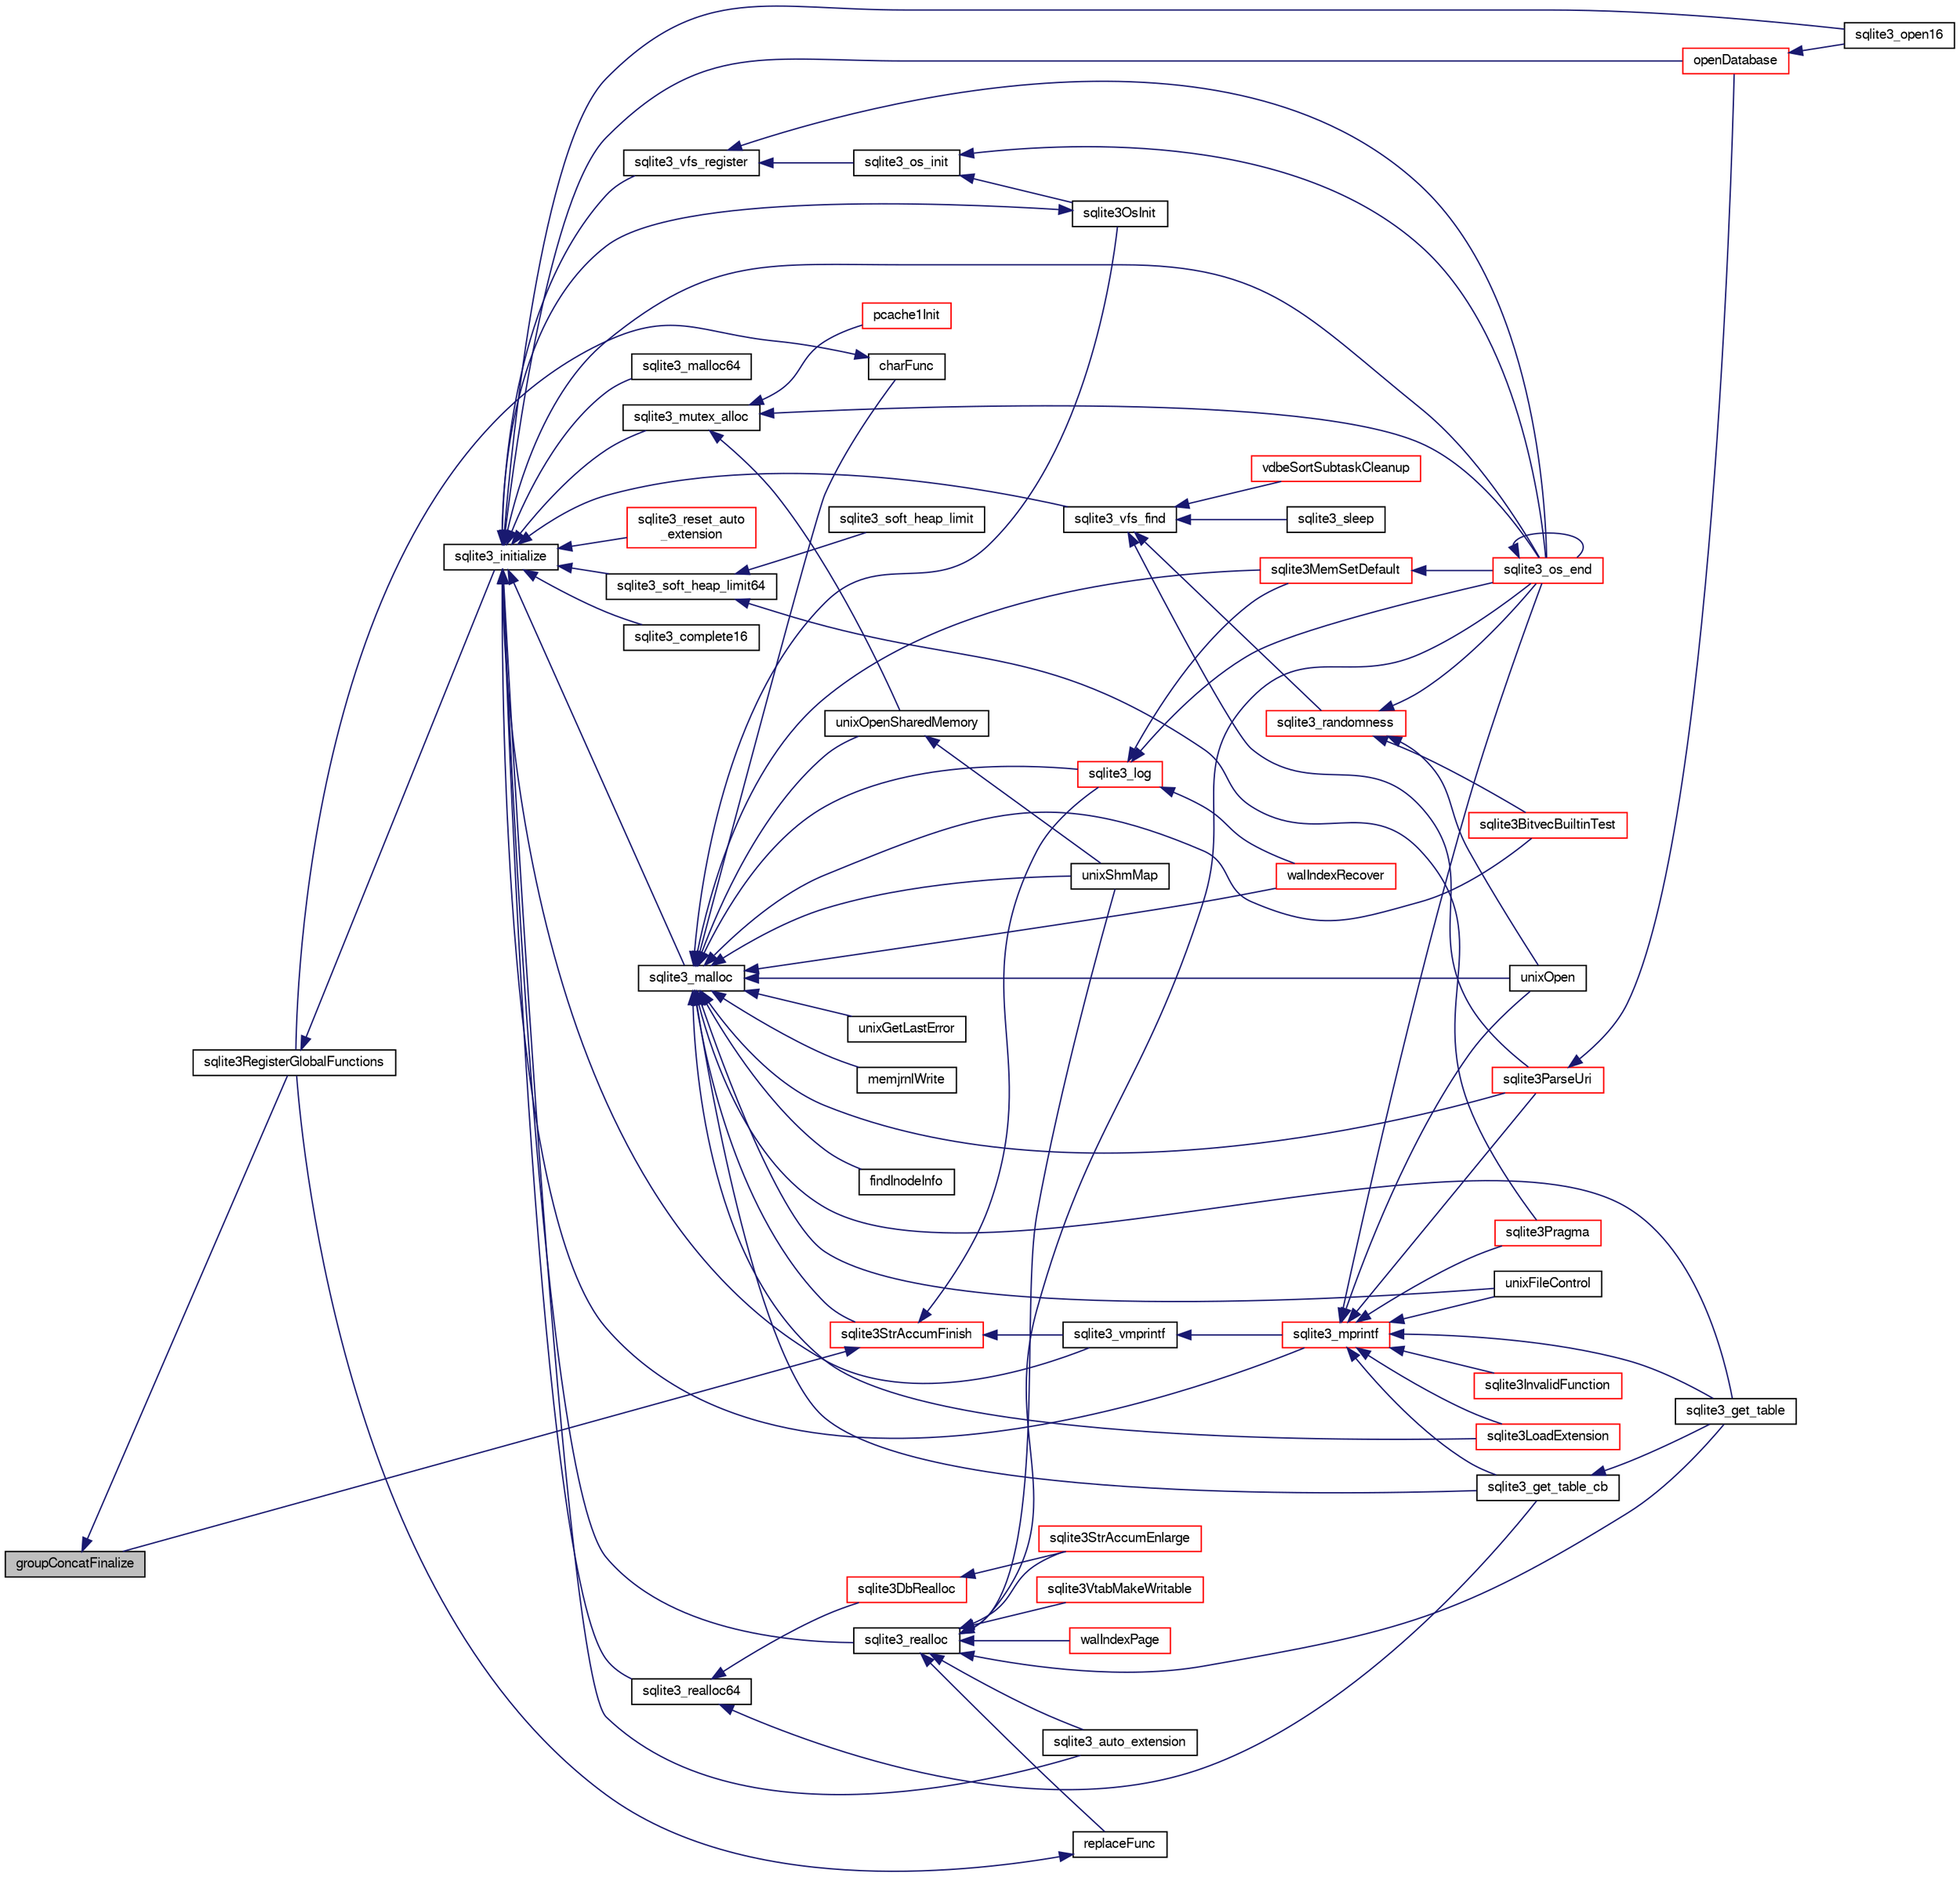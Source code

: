 digraph "groupConcatFinalize"
{
  edge [fontname="FreeSans",fontsize="10",labelfontname="FreeSans",labelfontsize="10"];
  node [fontname="FreeSans",fontsize="10",shape=record];
  rankdir="LR";
  Node133702 [label="groupConcatFinalize",height=0.2,width=0.4,color="black", fillcolor="grey75", style="filled", fontcolor="black"];
  Node133702 -> Node133703 [dir="back",color="midnightblue",fontsize="10",style="solid",fontname="FreeSans"];
  Node133703 [label="sqlite3RegisterGlobalFunctions",height=0.2,width=0.4,color="black", fillcolor="white", style="filled",URL="$sqlite3_8c.html#a9f75bd111010f29e1b8d74344473c4ec"];
  Node133703 -> Node133704 [dir="back",color="midnightblue",fontsize="10",style="solid",fontname="FreeSans"];
  Node133704 [label="sqlite3_initialize",height=0.2,width=0.4,color="black", fillcolor="white", style="filled",URL="$sqlite3_8h.html#ab0c0ee2d5d4cf8b28e9572296a8861df"];
  Node133704 -> Node133705 [dir="back",color="midnightblue",fontsize="10",style="solid",fontname="FreeSans"];
  Node133705 [label="sqlite3_vfs_find",height=0.2,width=0.4,color="black", fillcolor="white", style="filled",URL="$sqlite3_8h.html#ac201a26de3dfa1d6deb8069eb8d95627"];
  Node133705 -> Node133706 [dir="back",color="midnightblue",fontsize="10",style="solid",fontname="FreeSans"];
  Node133706 [label="sqlite3_randomness",height=0.2,width=0.4,color="red", fillcolor="white", style="filled",URL="$sqlite3_8h.html#aa452ad88657d4606e137b09c4e9315c7"];
  Node133706 -> Node133710 [dir="back",color="midnightblue",fontsize="10",style="solid",fontname="FreeSans"];
  Node133710 [label="unixOpen",height=0.2,width=0.4,color="black", fillcolor="white", style="filled",URL="$sqlite3_8c.html#a8ed5efc47b6e14f7805cd1bb9b215775"];
  Node133706 -> Node133711 [dir="back",color="midnightblue",fontsize="10",style="solid",fontname="FreeSans"];
  Node133711 [label="sqlite3_os_end",height=0.2,width=0.4,color="red", fillcolor="white", style="filled",URL="$sqlite3_8h.html#a2288c95881ecca13d994e42b6a958906"];
  Node133711 -> Node133711 [dir="back",color="midnightblue",fontsize="10",style="solid",fontname="FreeSans"];
  Node133706 -> Node133713 [dir="back",color="midnightblue",fontsize="10",style="solid",fontname="FreeSans"];
  Node133713 [label="sqlite3BitvecBuiltinTest",height=0.2,width=0.4,color="red", fillcolor="white", style="filled",URL="$sqlite3_8c.html#a9b4e3e921ce1ede6f10a9106c034ff9b"];
  Node133705 -> Node134109 [dir="back",color="midnightblue",fontsize="10",style="solid",fontname="FreeSans"];
  Node134109 [label="vdbeSortSubtaskCleanup",height=0.2,width=0.4,color="red", fillcolor="white", style="filled",URL="$sqlite3_8c.html#abc8ce4c3ef58cc10f5b27642aab32b30"];
  Node133705 -> Node134112 [dir="back",color="midnightblue",fontsize="10",style="solid",fontname="FreeSans"];
  Node134112 [label="sqlite3ParseUri",height=0.2,width=0.4,color="red", fillcolor="white", style="filled",URL="$sqlite3_8c.html#aaa912f29a67460d8b2186c97056e8767"];
  Node134112 -> Node133955 [dir="back",color="midnightblue",fontsize="10",style="solid",fontname="FreeSans"];
  Node133955 [label="openDatabase",height=0.2,width=0.4,color="red", fillcolor="white", style="filled",URL="$sqlite3_8c.html#a6a9c3bc3a64234e863413f41db473758"];
  Node133955 -> Node133958 [dir="back",color="midnightblue",fontsize="10",style="solid",fontname="FreeSans"];
  Node133958 [label="sqlite3_open16",height=0.2,width=0.4,color="black", fillcolor="white", style="filled",URL="$sqlite3_8h.html#adbc401bb96713f32e553db32f6f3ca33"];
  Node133705 -> Node134113 [dir="back",color="midnightblue",fontsize="10",style="solid",fontname="FreeSans"];
  Node134113 [label="sqlite3_sleep",height=0.2,width=0.4,color="black", fillcolor="white", style="filled",URL="$sqlite3_8h.html#ad0c133ddbbecb6433f3c6ebef8966efa"];
  Node133704 -> Node134114 [dir="back",color="midnightblue",fontsize="10",style="solid",fontname="FreeSans"];
  Node134114 [label="sqlite3_vfs_register",height=0.2,width=0.4,color="black", fillcolor="white", style="filled",URL="$sqlite3_8h.html#a7184b289ccd4c4c7200589137d88c4ae"];
  Node134114 -> Node134115 [dir="back",color="midnightblue",fontsize="10",style="solid",fontname="FreeSans"];
  Node134115 [label="sqlite3_os_init",height=0.2,width=0.4,color="black", fillcolor="white", style="filled",URL="$sqlite3_8h.html#acebc2290d00a32d3afe2361f2979038b"];
  Node134115 -> Node134116 [dir="back",color="midnightblue",fontsize="10",style="solid",fontname="FreeSans"];
  Node134116 [label="sqlite3OsInit",height=0.2,width=0.4,color="black", fillcolor="white", style="filled",URL="$sqlite3_8c.html#afeaa886fe1ca086a30fd278b1d069762"];
  Node134116 -> Node133704 [dir="back",color="midnightblue",fontsize="10",style="solid",fontname="FreeSans"];
  Node134115 -> Node133711 [dir="back",color="midnightblue",fontsize="10",style="solid",fontname="FreeSans"];
  Node134114 -> Node133711 [dir="back",color="midnightblue",fontsize="10",style="solid",fontname="FreeSans"];
  Node133704 -> Node134117 [dir="back",color="midnightblue",fontsize="10",style="solid",fontname="FreeSans"];
  Node134117 [label="sqlite3_mutex_alloc",height=0.2,width=0.4,color="black", fillcolor="white", style="filled",URL="$sqlite3_8h.html#aa3f89418cd18e99596435c958b29b650"];
  Node134117 -> Node134118 [dir="back",color="midnightblue",fontsize="10",style="solid",fontname="FreeSans"];
  Node134118 [label="unixOpenSharedMemory",height=0.2,width=0.4,color="black", fillcolor="white", style="filled",URL="$sqlite3_8c.html#a30775afa2e08ca6ddc7853326afed7c7"];
  Node134118 -> Node134119 [dir="back",color="midnightblue",fontsize="10",style="solid",fontname="FreeSans"];
  Node134119 [label="unixShmMap",height=0.2,width=0.4,color="black", fillcolor="white", style="filled",URL="$sqlite3_8c.html#aeaa77f0ab08a4f4ee5f86e8c9727e974"];
  Node134117 -> Node133711 [dir="back",color="midnightblue",fontsize="10",style="solid",fontname="FreeSans"];
  Node134117 -> Node134120 [dir="back",color="midnightblue",fontsize="10",style="solid",fontname="FreeSans"];
  Node134120 [label="pcache1Init",height=0.2,width=0.4,color="red", fillcolor="white", style="filled",URL="$sqlite3_8c.html#a05e9c1daf3dd812db1d769b69b20e069"];
  Node133704 -> Node134190 [dir="back",color="midnightblue",fontsize="10",style="solid",fontname="FreeSans"];
  Node134190 [label="sqlite3_soft_heap_limit64",height=0.2,width=0.4,color="black", fillcolor="white", style="filled",URL="$sqlite3_8h.html#ab37b3a4d1652e3acb2c43d1252e6b852"];
  Node134190 -> Node134191 [dir="back",color="midnightblue",fontsize="10",style="solid",fontname="FreeSans"];
  Node134191 [label="sqlite3_soft_heap_limit",height=0.2,width=0.4,color="black", fillcolor="white", style="filled",URL="$sqlite3_8h.html#a18c3472581de3072201723e798524fdc"];
  Node134190 -> Node133798 [dir="back",color="midnightblue",fontsize="10",style="solid",fontname="FreeSans"];
  Node133798 [label="sqlite3Pragma",height=0.2,width=0.4,color="red", fillcolor="white", style="filled",URL="$sqlite3_8c.html#a111391370f58f8e6a6eca51fd34d62ed"];
  Node133704 -> Node134192 [dir="back",color="midnightblue",fontsize="10",style="solid",fontname="FreeSans"];
  Node134192 [label="sqlite3_malloc",height=0.2,width=0.4,color="black", fillcolor="white", style="filled",URL="$sqlite3_8h.html#a510e31845345737f17d86ce0b2328356"];
  Node134192 -> Node134116 [dir="back",color="midnightblue",fontsize="10",style="solid",fontname="FreeSans"];
  Node134192 -> Node134188 [dir="back",color="midnightblue",fontsize="10",style="solid",fontname="FreeSans"];
  Node134188 [label="sqlite3MemSetDefault",height=0.2,width=0.4,color="red", fillcolor="white", style="filled",URL="$sqlite3_8c.html#a162fbfd727e92c5f8f72625b5ff62549"];
  Node134188 -> Node133711 [dir="back",color="midnightblue",fontsize="10",style="solid",fontname="FreeSans"];
  Node134192 -> Node134193 [dir="back",color="midnightblue",fontsize="10",style="solid",fontname="FreeSans"];
  Node134193 [label="sqlite3StrAccumFinish",height=0.2,width=0.4,color="red", fillcolor="white", style="filled",URL="$sqlite3_8c.html#adb7f26b10ac1b847db6f000ef4c2e2ba"];
  Node134193 -> Node134267 [dir="back",color="midnightblue",fontsize="10",style="solid",fontname="FreeSans"];
  Node134267 [label="sqlite3_vmprintf",height=0.2,width=0.4,color="black", fillcolor="white", style="filled",URL="$sqlite3_8h.html#ac240de67ddf003828f16a6d9dd3fa3ca"];
  Node134267 -> Node134268 [dir="back",color="midnightblue",fontsize="10",style="solid",fontname="FreeSans"];
  Node134268 [label="sqlite3_mprintf",height=0.2,width=0.4,color="red", fillcolor="white", style="filled",URL="$sqlite3_8h.html#a9533933e57f7ccbb48c32041ce3a8862"];
  Node134268 -> Node133709 [dir="back",color="midnightblue",fontsize="10",style="solid",fontname="FreeSans"];
  Node133709 [label="unixFileControl",height=0.2,width=0.4,color="black", fillcolor="white", style="filled",URL="$sqlite3_8c.html#ad71f213fa385cc58f307cefd953c03ae"];
  Node134268 -> Node133710 [dir="back",color="midnightblue",fontsize="10",style="solid",fontname="FreeSans"];
  Node134268 -> Node133711 [dir="back",color="midnightblue",fontsize="10",style="solid",fontname="FreeSans"];
  Node134268 -> Node134269 [dir="back",color="midnightblue",fontsize="10",style="solid",fontname="FreeSans"];
  Node134269 [label="sqlite3InvalidFunction",height=0.2,width=0.4,color="red", fillcolor="white", style="filled",URL="$sqlite3_8c.html#af6025be1f4733eabe60702a187c97da9"];
  Node134268 -> Node134271 [dir="back",color="midnightblue",fontsize="10",style="solid",fontname="FreeSans"];
  Node134271 [label="sqlite3LoadExtension",height=0.2,width=0.4,color="red", fillcolor="white", style="filled",URL="$sqlite3_8c.html#a3b46232455de4779a67c63b2c9004245"];
  Node134268 -> Node133798 [dir="back",color="midnightblue",fontsize="10",style="solid",fontname="FreeSans"];
  Node134268 -> Node134274 [dir="back",color="midnightblue",fontsize="10",style="solid",fontname="FreeSans"];
  Node134274 [label="sqlite3_get_table_cb",height=0.2,width=0.4,color="black", fillcolor="white", style="filled",URL="$sqlite3_8c.html#a1dbaba1b543953c0dade97357c5866b1"];
  Node134274 -> Node133914 [dir="back",color="midnightblue",fontsize="10",style="solid",fontname="FreeSans"];
  Node133914 [label="sqlite3_get_table",height=0.2,width=0.4,color="black", fillcolor="white", style="filled",URL="$sqlite3_8h.html#a5effeac4e12df57beaa35c5be1f61579"];
  Node134268 -> Node133914 [dir="back",color="midnightblue",fontsize="10",style="solid",fontname="FreeSans"];
  Node134268 -> Node134112 [dir="back",color="midnightblue",fontsize="10",style="solid",fontname="FreeSans"];
  Node134193 -> Node134378 [dir="back",color="midnightblue",fontsize="10",style="solid",fontname="FreeSans"];
  Node134378 [label="sqlite3_log",height=0.2,width=0.4,color="red", fillcolor="white", style="filled",URL="$sqlite3_8h.html#a298c9699bf9c143662c6b1fec4b2dc3b"];
  Node134378 -> Node134188 [dir="back",color="midnightblue",fontsize="10",style="solid",fontname="FreeSans"];
  Node134378 -> Node133711 [dir="back",color="midnightblue",fontsize="10",style="solid",fontname="FreeSans"];
  Node134378 -> Node134306 [dir="back",color="midnightblue",fontsize="10",style="solid",fontname="FreeSans"];
  Node134306 [label="walIndexRecover",height=0.2,width=0.4,color="red", fillcolor="white", style="filled",URL="$sqlite3_8c.html#ab4ee99f3710323acbeb6c495dd18d205"];
  Node134193 -> Node133702 [dir="back",color="midnightblue",fontsize="10",style="solid",fontname="FreeSans"];
  Node134192 -> Node134378 [dir="back",color="midnightblue",fontsize="10",style="solid",fontname="FreeSans"];
  Node134192 -> Node134456 [dir="back",color="midnightblue",fontsize="10",style="solid",fontname="FreeSans"];
  Node134456 [label="findInodeInfo",height=0.2,width=0.4,color="black", fillcolor="white", style="filled",URL="$sqlite3_8c.html#ac92c39062e69a79c4a62dfd55242c782"];
  Node134192 -> Node133709 [dir="back",color="midnightblue",fontsize="10",style="solid",fontname="FreeSans"];
  Node134192 -> Node134118 [dir="back",color="midnightblue",fontsize="10",style="solid",fontname="FreeSans"];
  Node134192 -> Node134119 [dir="back",color="midnightblue",fontsize="10",style="solid",fontname="FreeSans"];
  Node134192 -> Node133710 [dir="back",color="midnightblue",fontsize="10",style="solid",fontname="FreeSans"];
  Node134192 -> Node134289 [dir="back",color="midnightblue",fontsize="10",style="solid",fontname="FreeSans"];
  Node134289 [label="unixGetLastError",height=0.2,width=0.4,color="black", fillcolor="white", style="filled",URL="$sqlite3_8c.html#aed1e42f49d74b419c3c85b559dd61240"];
  Node134192 -> Node133713 [dir="back",color="midnightblue",fontsize="10",style="solid",fontname="FreeSans"];
  Node134192 -> Node134306 [dir="back",color="midnightblue",fontsize="10",style="solid",fontname="FreeSans"];
  Node134192 -> Node134457 [dir="back",color="midnightblue",fontsize="10",style="solid",fontname="FreeSans"];
  Node134457 [label="memjrnlWrite",height=0.2,width=0.4,color="black", fillcolor="white", style="filled",URL="$sqlite3_8c.html#af8bd7d5d7eafce5542f8de300a120c47"];
  Node134192 -> Node134458 [dir="back",color="midnightblue",fontsize="10",style="solid",fontname="FreeSans"];
  Node134458 [label="charFunc",height=0.2,width=0.4,color="black", fillcolor="white", style="filled",URL="$sqlite3_8c.html#ab9b72ce47fcea3c3b92e816435a0fd91"];
  Node134458 -> Node133703 [dir="back",color="midnightblue",fontsize="10",style="solid",fontname="FreeSans"];
  Node134192 -> Node134271 [dir="back",color="midnightblue",fontsize="10",style="solid",fontname="FreeSans"];
  Node134192 -> Node134274 [dir="back",color="midnightblue",fontsize="10",style="solid",fontname="FreeSans"];
  Node134192 -> Node133914 [dir="back",color="midnightblue",fontsize="10",style="solid",fontname="FreeSans"];
  Node134192 -> Node134112 [dir="back",color="midnightblue",fontsize="10",style="solid",fontname="FreeSans"];
  Node133704 -> Node134459 [dir="back",color="midnightblue",fontsize="10",style="solid",fontname="FreeSans"];
  Node134459 [label="sqlite3_malloc64",height=0.2,width=0.4,color="black", fillcolor="white", style="filled",URL="$sqlite3_8h.html#a12b7ee85e539ea28c130c5c75b96a82a"];
  Node133704 -> Node134460 [dir="back",color="midnightblue",fontsize="10",style="solid",fontname="FreeSans"];
  Node134460 [label="sqlite3_realloc",height=0.2,width=0.4,color="black", fillcolor="white", style="filled",URL="$sqlite3_8h.html#a627f0eeface58024ef47403d8cc76b35"];
  Node134460 -> Node134461 [dir="back",color="midnightblue",fontsize="10",style="solid",fontname="FreeSans"];
  Node134461 [label="sqlite3StrAccumEnlarge",height=0.2,width=0.4,color="red", fillcolor="white", style="filled",URL="$sqlite3_8c.html#a38976500a97c69d65086eeccca82dd96"];
  Node134460 -> Node134119 [dir="back",color="midnightblue",fontsize="10",style="solid",fontname="FreeSans"];
  Node134460 -> Node133711 [dir="back",color="midnightblue",fontsize="10",style="solid",fontname="FreeSans"];
  Node134460 -> Node134467 [dir="back",color="midnightblue",fontsize="10",style="solid",fontname="FreeSans"];
  Node134467 [label="walIndexPage",height=0.2,width=0.4,color="red", fillcolor="white", style="filled",URL="$sqlite3_8c.html#affd3251fd1aa1218170d421177256e24"];
  Node134460 -> Node134331 [dir="back",color="midnightblue",fontsize="10",style="solid",fontname="FreeSans"];
  Node134331 [label="replaceFunc",height=0.2,width=0.4,color="black", fillcolor="white", style="filled",URL="$sqlite3_8c.html#a752b98a7c55d204c397a4902b49b1ce4"];
  Node134331 -> Node133703 [dir="back",color="midnightblue",fontsize="10",style="solid",fontname="FreeSans"];
  Node134460 -> Node134476 [dir="back",color="midnightblue",fontsize="10",style="solid",fontname="FreeSans"];
  Node134476 [label="sqlite3_auto_extension",height=0.2,width=0.4,color="black", fillcolor="white", style="filled",URL="$sqlite3_8h.html#a85a95b45e94f6bcd52aa39b6acdb36d7"];
  Node134460 -> Node133914 [dir="back",color="midnightblue",fontsize="10",style="solid",fontname="FreeSans"];
  Node134460 -> Node134477 [dir="back",color="midnightblue",fontsize="10",style="solid",fontname="FreeSans"];
  Node134477 [label="sqlite3VtabMakeWritable",height=0.2,width=0.4,color="red", fillcolor="white", style="filled",URL="$sqlite3_8c.html#a58c646608238d2619371c3e8b6bc0d86"];
  Node133704 -> Node134478 [dir="back",color="midnightblue",fontsize="10",style="solid",fontname="FreeSans"];
  Node134478 [label="sqlite3_realloc64",height=0.2,width=0.4,color="black", fillcolor="white", style="filled",URL="$sqlite3_8h.html#afe88c85e9f864a3fd92941cad197245d"];
  Node134478 -> Node134479 [dir="back",color="midnightblue",fontsize="10",style="solid",fontname="FreeSans"];
  Node134479 [label="sqlite3DbRealloc",height=0.2,width=0.4,color="red", fillcolor="white", style="filled",URL="$sqlite3_8c.html#ae028f4902a9d29bcaf310ff289ee87dc"];
  Node134479 -> Node134461 [dir="back",color="midnightblue",fontsize="10",style="solid",fontname="FreeSans"];
  Node134478 -> Node134274 [dir="back",color="midnightblue",fontsize="10",style="solid",fontname="FreeSans"];
  Node133704 -> Node134267 [dir="back",color="midnightblue",fontsize="10",style="solid",fontname="FreeSans"];
  Node133704 -> Node134268 [dir="back",color="midnightblue",fontsize="10",style="solid",fontname="FreeSans"];
  Node133704 -> Node133711 [dir="back",color="midnightblue",fontsize="10",style="solid",fontname="FreeSans"];
  Node133704 -> Node134476 [dir="back",color="midnightblue",fontsize="10",style="solid",fontname="FreeSans"];
  Node133704 -> Node134578 [dir="back",color="midnightblue",fontsize="10",style="solid",fontname="FreeSans"];
  Node134578 [label="sqlite3_reset_auto\l_extension",height=0.2,width=0.4,color="red", fillcolor="white", style="filled",URL="$sqlite3_8h.html#ac33f4064ae6690cada7bdc89e8153ffc"];
  Node133704 -> Node134444 [dir="back",color="midnightblue",fontsize="10",style="solid",fontname="FreeSans"];
  Node134444 [label="sqlite3_complete16",height=0.2,width=0.4,color="black", fillcolor="white", style="filled",URL="$sqlite3_8h.html#a3260341c2ef82787acca48414a1d03a1"];
  Node133704 -> Node133955 [dir="back",color="midnightblue",fontsize="10",style="solid",fontname="FreeSans"];
  Node133704 -> Node133958 [dir="back",color="midnightblue",fontsize="10",style="solid",fontname="FreeSans"];
}

